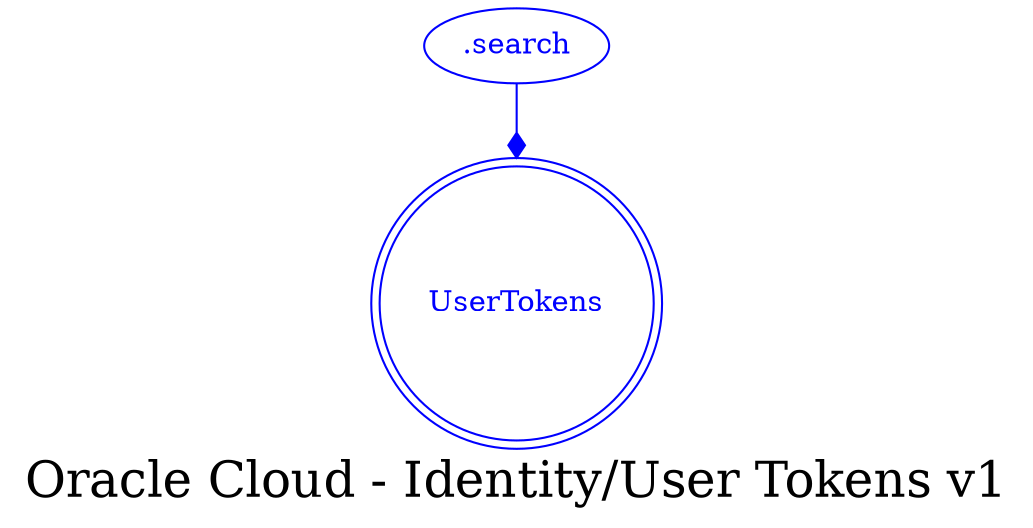 digraph LexiconGraph {
graph[label="Oracle Cloud - Identity/User Tokens v1", fontsize=24]
splines=true
"UserTokens" [color=blue, fontcolor=blue, shape=doublecircle]
".search" -> "UserTokens" [color=blue, fontcolor=blue, arrowhead=diamond, arrowtail=none]
".search" [color=blue, fontcolor=blue, shape=ellipse]
}
